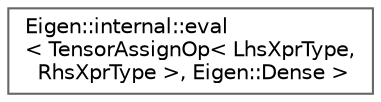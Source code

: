 digraph "类继承关系图"
{
 // LATEX_PDF_SIZE
  bgcolor="transparent";
  edge [fontname=Helvetica,fontsize=10,labelfontname=Helvetica,labelfontsize=10];
  node [fontname=Helvetica,fontsize=10,shape=box,height=0.2,width=0.4];
  rankdir="LR";
  Node0 [id="Node000000",label="Eigen::internal::eval\l\< TensorAssignOp\< LhsXprType,\l RhsXprType \>, Eigen::Dense \>",height=0.2,width=0.4,color="grey40", fillcolor="white", style="filled",URL="$struct_eigen_1_1internal_1_1eval_3_01_tensor_assign_op_3_01_lhs_xpr_type_00_01_rhs_xpr_type_01_4_00_01_eigen_1_1_dense_01_4.html",tooltip=" "];
}
